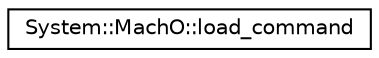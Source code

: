 digraph G
{
  edge [fontname="Helvetica",fontsize="10",labelfontname="Helvetica",labelfontsize="10"];
  node [fontname="Helvetica",fontsize="10",shape=record];
  rankdir="LR";
  Node1 [label="System::MachO::load_command",height=0.2,width=0.4,color="black", fillcolor="white", style="filled",URL="$struct_system_1_1_mach_o_1_1load__command.html"];
}
